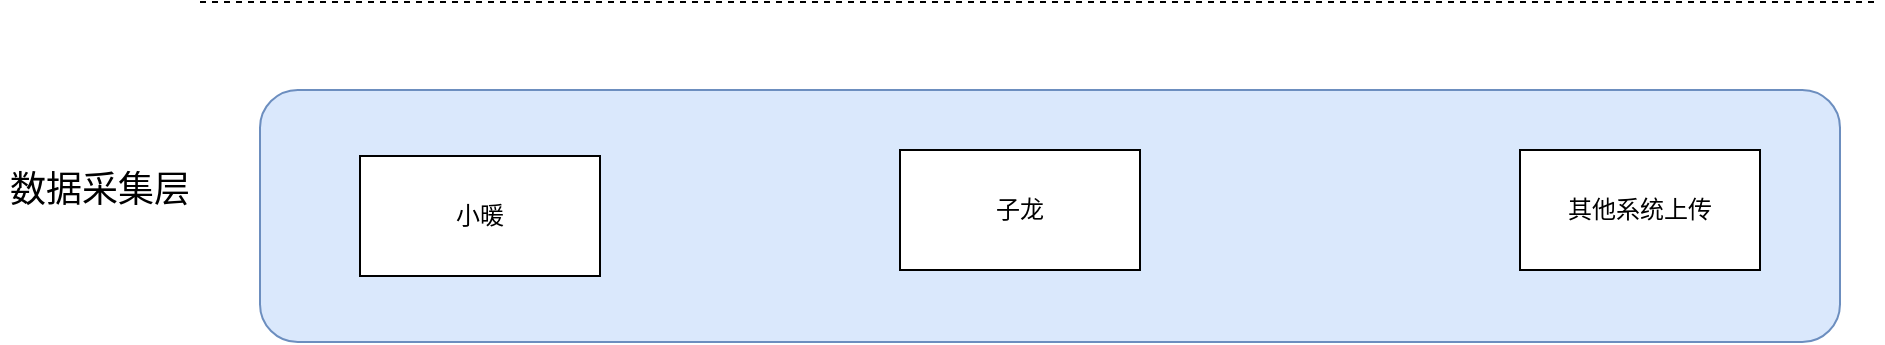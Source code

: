<mxfile version="10.9.8" type="github"><diagram id="XCvb8BfL5oyT8UWZ--0e" name="第 1 页"><mxGraphModel dx="2079" dy="825" grid="1" gridSize="10" guides="1" tooltips="1" connect="1" arrows="1" fold="1" page="1" pageScale="1" pageWidth="827" pageHeight="1169" math="0" shadow="0"><root><mxCell id="0"/><mxCell id="1" parent="0"/><mxCell id="pTIzSWiwMI35IfcntTuq-1" value="" style="rounded=1;whiteSpace=wrap;html=1;fillColor=#dae8fc;strokeColor=#6c8ebf;" vertex="1" parent="1"><mxGeometry x="20" y="524" width="790" height="126" as="geometry"/></mxCell><mxCell id="pTIzSWiwMI35IfcntTuq-2" value="&lt;font style=&quot;font-size: 18px&quot;&gt;数据采集层&lt;/font&gt;" style="text;html=1;strokeColor=none;fillColor=none;align=center;verticalAlign=middle;whiteSpace=wrap;rounded=0;" vertex="1" parent="1"><mxGeometry x="-110" y="564" width="100" height="20" as="geometry"/></mxCell><mxCell id="pTIzSWiwMI35IfcntTuq-3" value="" style="endArrow=none;dashed=1;html=1;" edge="1" parent="1"><mxGeometry width="50" height="50" relative="1" as="geometry"><mxPoint x="-10" y="480" as="sourcePoint"/><mxPoint x="830" y="480" as="targetPoint"/></mxGeometry></mxCell><mxCell id="pTIzSWiwMI35IfcntTuq-4" value="小暖" style="rounded=0;whiteSpace=wrap;html=1;" vertex="1" parent="1"><mxGeometry x="70" y="557" width="120" height="60" as="geometry"/></mxCell><mxCell id="pTIzSWiwMI35IfcntTuq-5" value="子龙" style="rounded=0;whiteSpace=wrap;html=1;" vertex="1" parent="1"><mxGeometry x="340" y="554" width="120" height="60" as="geometry"/></mxCell><mxCell id="pTIzSWiwMI35IfcntTuq-6" value="其他系统上传" style="rounded=0;whiteSpace=wrap;html=1;" vertex="1" parent="1"><mxGeometry x="650" y="554" width="120" height="60" as="geometry"/></mxCell></root></mxGraphModel></diagram></mxfile>